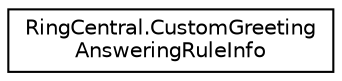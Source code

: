 digraph "Graphical Class Hierarchy"
{
 // LATEX_PDF_SIZE
  edge [fontname="Helvetica",fontsize="10",labelfontname="Helvetica",labelfontsize="10"];
  node [fontname="Helvetica",fontsize="10",shape=record];
  rankdir="LR";
  Node0 [label="RingCentral.CustomGreeting\lAnsweringRuleInfo",height=0.2,width=0.4,color="black", fillcolor="white", style="filled",URL="$classRingCentral_1_1CustomGreetingAnsweringRuleInfo.html",tooltip="Information on an answering rule that the greeting is applied to"];
}
